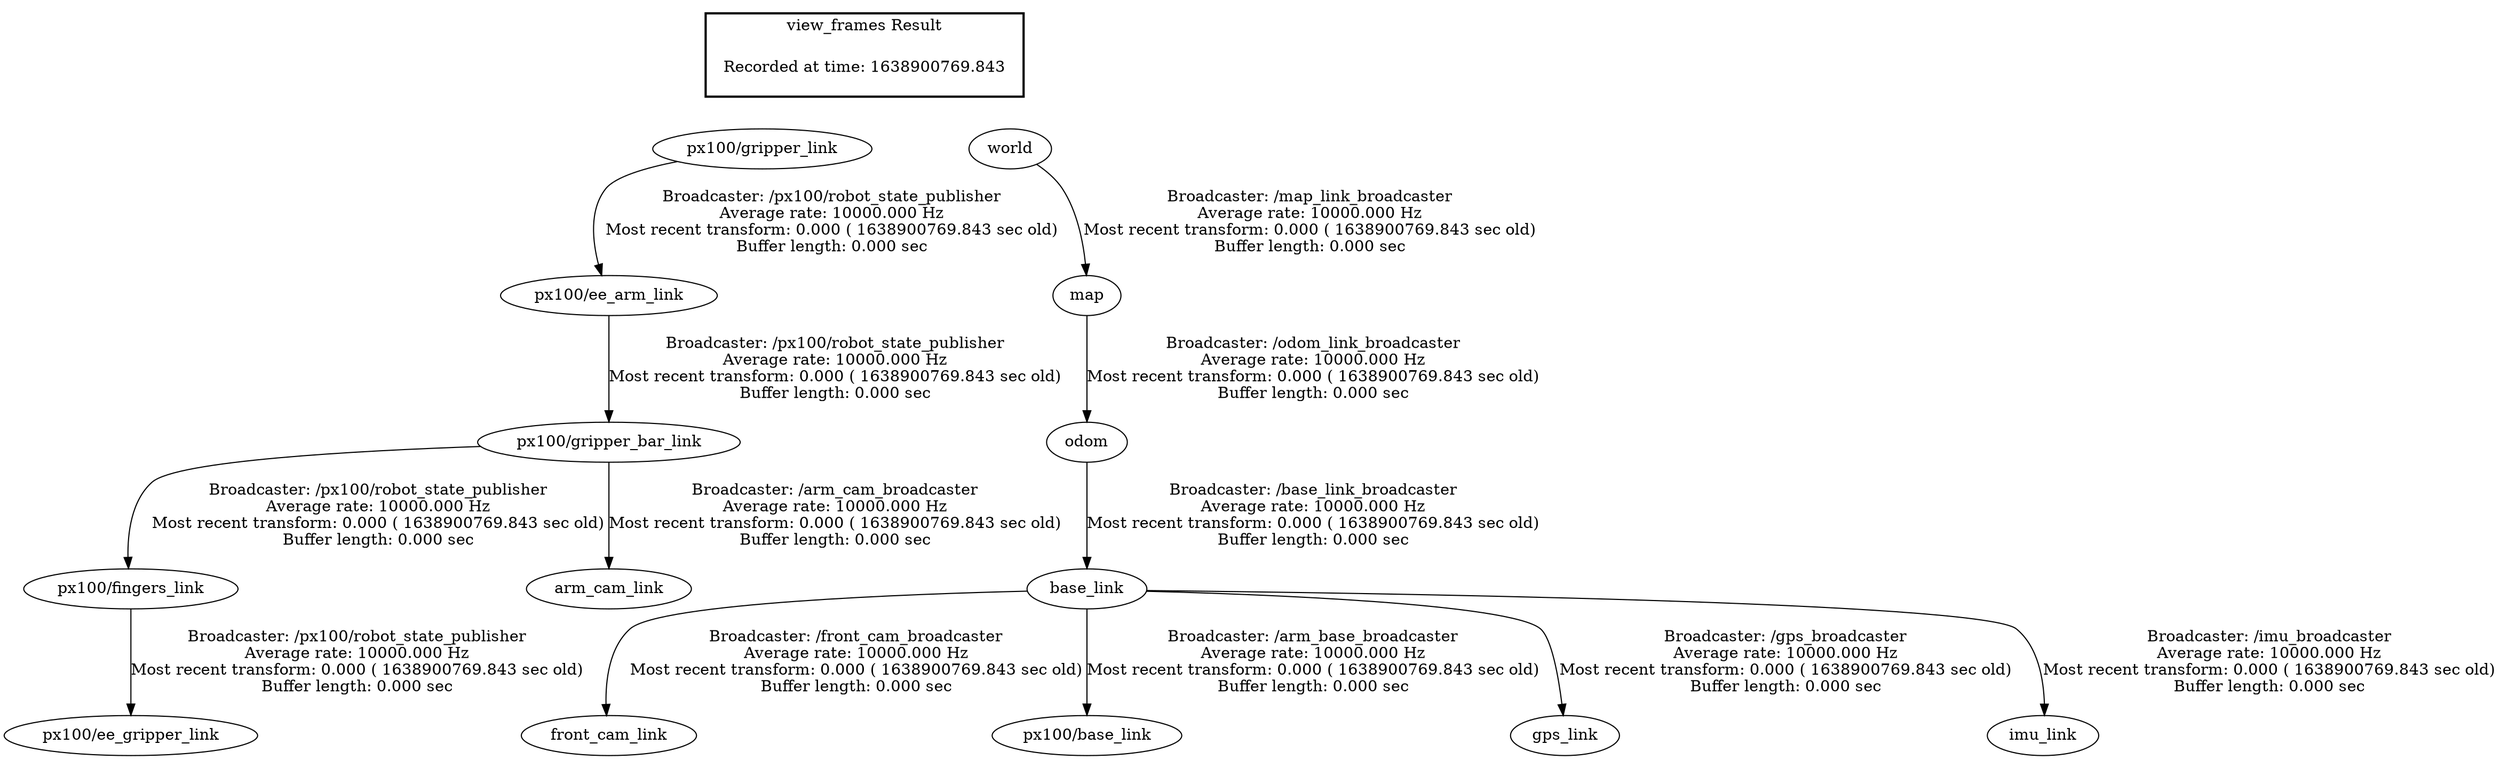 digraph G {
"base_link" -> "front_cam_link"[label="Broadcaster: /front_cam_broadcaster\nAverage rate: 10000.000 Hz\nMost recent transform: 0.000 ( 1638900769.843 sec old)\nBuffer length: 0.000 sec\n"];
"odom" -> "base_link"[label="Broadcaster: /base_link_broadcaster\nAverage rate: 10000.000 Hz\nMost recent transform: 0.000 ( 1638900769.843 sec old)\nBuffer length: 0.000 sec\n"];
"px100/gripper_link" -> "px100/ee_arm_link"[label="Broadcaster: /px100/robot_state_publisher\nAverage rate: 10000.000 Hz\nMost recent transform: 0.000 ( 1638900769.843 sec old)\nBuffer length: 0.000 sec\n"];
"px100/gripper_bar_link" -> "px100/fingers_link"[label="Broadcaster: /px100/robot_state_publisher\nAverage rate: 10000.000 Hz\nMost recent transform: 0.000 ( 1638900769.843 sec old)\nBuffer length: 0.000 sec\n"];
"px100/ee_arm_link" -> "px100/gripper_bar_link"[label="Broadcaster: /px100/robot_state_publisher\nAverage rate: 10000.000 Hz\nMost recent transform: 0.000 ( 1638900769.843 sec old)\nBuffer length: 0.000 sec\n"];
"px100/fingers_link" -> "px100/ee_gripper_link"[label="Broadcaster: /px100/robot_state_publisher\nAverage rate: 10000.000 Hz\nMost recent transform: 0.000 ( 1638900769.843 sec old)\nBuffer length: 0.000 sec\n"];
"base_link" -> "px100/base_link"[label="Broadcaster: /arm_base_broadcaster\nAverage rate: 10000.000 Hz\nMost recent transform: 0.000 ( 1638900769.843 sec old)\nBuffer length: 0.000 sec\n"];
"base_link" -> "gps_link"[label="Broadcaster: /gps_broadcaster\nAverage rate: 10000.000 Hz\nMost recent transform: 0.000 ( 1638900769.843 sec old)\nBuffer length: 0.000 sec\n"];
"base_link" -> "imu_link"[label="Broadcaster: /imu_broadcaster\nAverage rate: 10000.000 Hz\nMost recent transform: 0.000 ( 1638900769.843 sec old)\nBuffer length: 0.000 sec\n"];
"px100/gripper_bar_link" -> "arm_cam_link"[label="Broadcaster: /arm_cam_broadcaster\nAverage rate: 10000.000 Hz\nMost recent transform: 0.000 ( 1638900769.843 sec old)\nBuffer length: 0.000 sec\n"];
"map" -> "odom"[label="Broadcaster: /odom_link_broadcaster\nAverage rate: 10000.000 Hz\nMost recent transform: 0.000 ( 1638900769.843 sec old)\nBuffer length: 0.000 sec\n"];
"world" -> "map"[label="Broadcaster: /map_link_broadcaster\nAverage rate: 10000.000 Hz\nMost recent transform: 0.000 ( 1638900769.843 sec old)\nBuffer length: 0.000 sec\n"];
edge [style=invis];
 subgraph cluster_legend { style=bold; color=black; label ="view_frames Result";
"Recorded at time: 1638900769.843"[ shape=plaintext ] ;
 }->"px100/gripper_link";
edge [style=invis];
 subgraph cluster_legend { style=bold; color=black; label ="view_frames Result";
"Recorded at time: 1638900769.843"[ shape=plaintext ] ;
 }->"world";
}